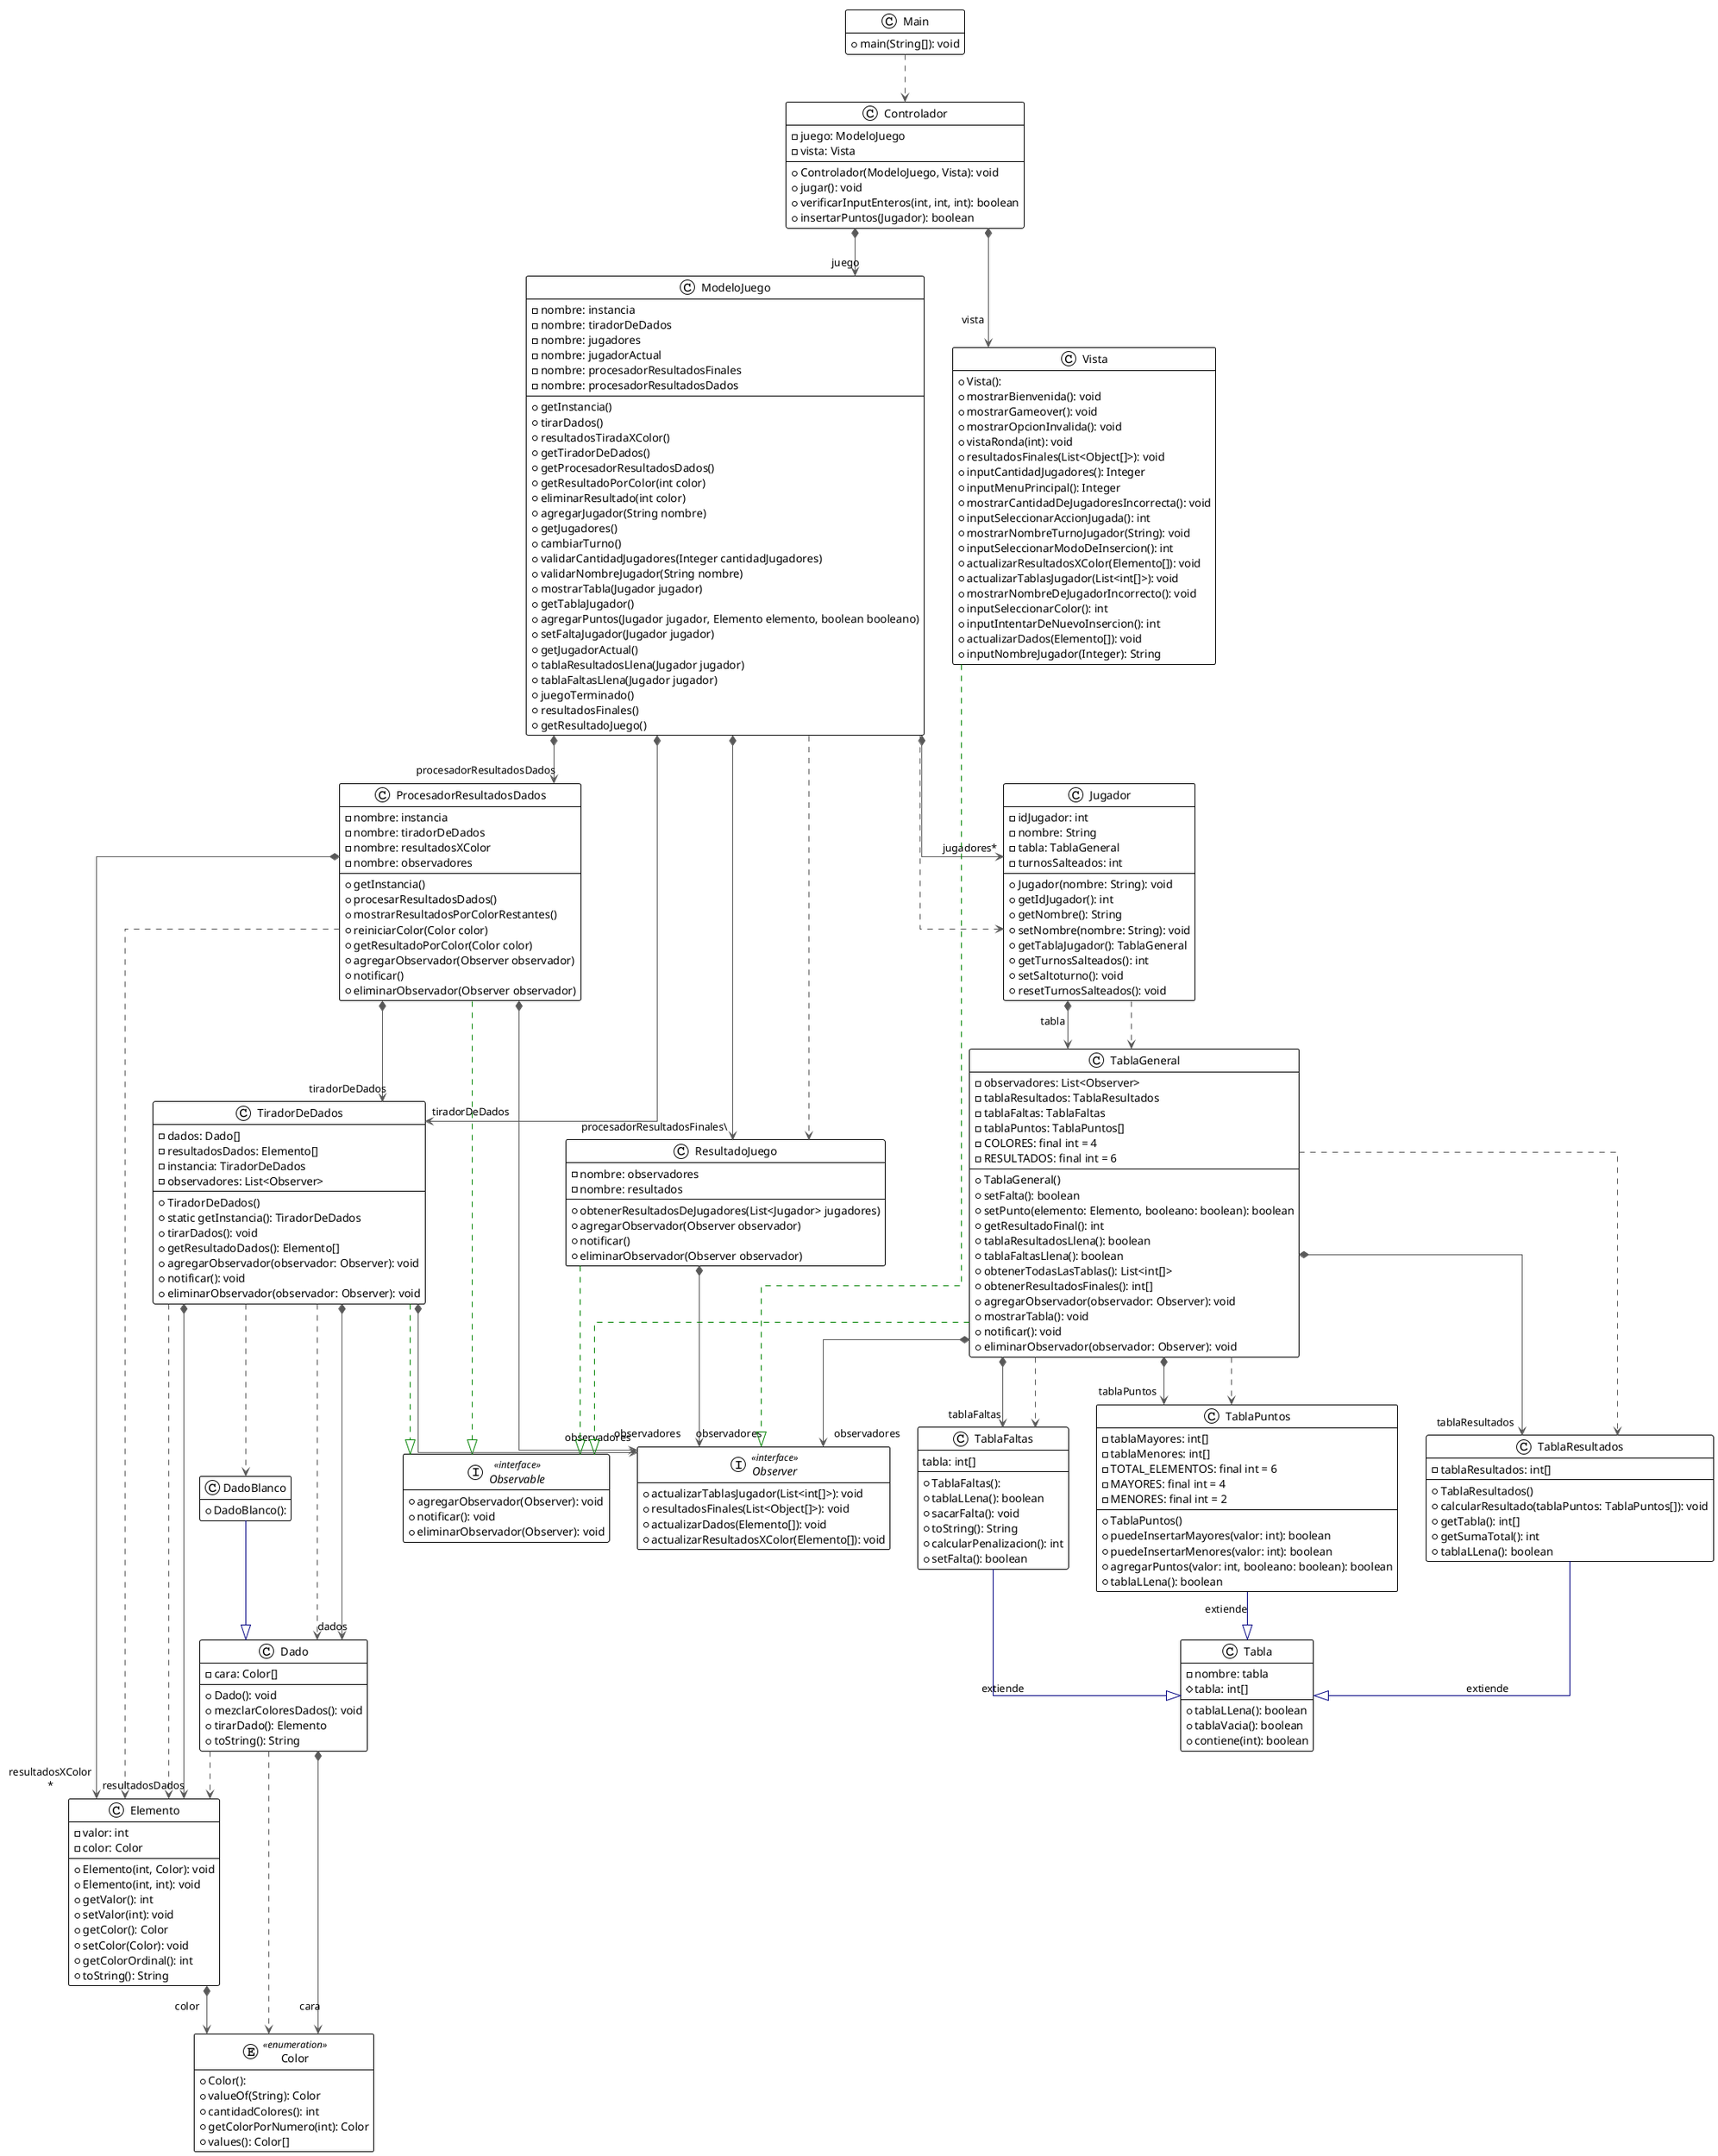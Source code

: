 @startuml

!theme plain
top to bottom direction
skinparam linetype ortho
hide empty members
enum Color << enumeration >> {
  + Color():
  + valueOf(String): Color
  + cantidadColores(): int
  + getColorPorNumero(int): Color
  + values(): Color[]
}
class Controlador {
 - juego: ModeloJuego
 - vista: Vista
 + Controlador(ModeloJuego, Vista): void
 + jugar(): void
 + verificarInputEnteros(int, int, int): boolean
 + insertarPuntos(Jugador): boolean
}
class Dado {
  - cara: Color[]
  + Dado(): void
  + mezclarColoresDados(): void
  + tirarDado(): Elemento
  + toString(): String
  }
class DadoBlanco {
  + DadoBlanco():
}
class Elemento {
  - valor: int
  - color: Color
  + Elemento(int, Color): void
  + Elemento(int, int): void
  + getValor(): int
  + setValor(int): void
  + getColor(): Color
  + setColor(Color): void
  + getColorOrdinal(): int
  + toString(): String
}
class Jugador {
  - idJugador: int
  - nombre: String
  - tabla: TablaGeneral
  - turnosSalteados: int
  + Jugador(nombre: String): void
  + getIdJugador(): int
  + getNombre(): String
  + setNombre(nombre: String): void
  + getTablaJugador(): TablaGeneral
  + getTurnosSalteados(): int
  + setSaltoturno(): void
  + resetTurnosSalteados(): void
}
class Main {
  + main(String[]): void
}
class ModeloJuego {
  - nombre: instancia
  - nombre: tiradorDeDados
  - nombre: jugadores
  - nombre: jugadorActual
  - nombre: procesadorResultadosFinales
  - nombre: procesadorResultadosDados
 + getInstancia()
 + tirarDados()
 + resultadosTiradaXColor()
 + getTiradorDeDados()
 + getProcesadorResultadosDados()
 + getResultadoPorColor(int color)
 + eliminarResultado(int color)
 + agregarJugador(String nombre)
 + getJugadores()
 + cambiarTurno()
 + validarCantidadJugadores(Integer cantidadJugadores)
 + validarNombreJugador(String nombre)
 + mostrarTabla(Jugador jugador)
 + getTablaJugador()
 + agregarPuntos(Jugador jugador, Elemento elemento, boolean booleano)
 + setFaltaJugador(Jugador jugador)
 + getJugadorActual()
 + tablaResultadosLlena(Jugador jugador)
 + tablaFaltasLlena(Jugador jugador)
 + juegoTerminado()
 + resultadosFinales()
 + getResultadoJuego()
}
interface Observable << interface >> {
  + agregarObservador(Observer): void
  + notificar(): void
  + eliminarObservador(Observer): void
}
interface Observer << interface >> {
  + actualizarTablasJugador(List<int[]>): void
  + resultadosFinales(List<Object[]>): void
  + actualizarDados(Elemento[]): void
  + actualizarResultadosXColor(Elemento[]): void
}
class ProcesadorResultadosDados {
  - nombre: instancia
  - nombre: tiradorDeDados
  - nombre: resultadosXColor
  - nombre: observadores
   + getInstancia()
   + procesarResultadosDados()
   + mostrarResultadosPorColorRestantes()
   + reiniciarColor(Color color)
   + getResultadoPorColor(Color color)
   + agregarObservador(Observer observador)
   + notificar()
   + eliminarObservador(Observer observador)
}
class ResultadoJuego {
  - nombre: observadores
  - nombre: resultados
  + obtenerResultadosDeJugadores(List<Jugador> jugadores)
  + agregarObservador(Observer observador)
  + notificar()
  + eliminarObservador(Observer observador)
}
class Tabla {
  - nombre: tabla
  # tabla: int[]
  + tablaLLena(): boolean
  + tablaVacia(): boolean
  + contiene(int): boolean
}
class TablaFaltas {
  + TablaFaltas():
  + tablaLLena(): boolean
  + sacarFalta(): void
  + toString(): String
  + calcularPenalizacion(): int
  + setFalta(): boolean
   tabla: int[]
}
class TablaGeneral {
  - observadores: List<Observer>
  - tablaResultados: TablaResultados
  - tablaFaltas: TablaFaltas
  - tablaPuntos: TablaPuntos[]
  - COLORES: final int = 4
  - RESULTADOS: final int = 6
  + TablaGeneral()
  + setFalta(): boolean
  + setPunto(elemento: Elemento, booleano: boolean): boolean
  + getResultadoFinal(): int
  + tablaResultadosLlena(): boolean
  + tablaFaltasLlena(): boolean
  + obtenerTodasLasTablas(): List<int[]>
  + obtenerResultadosFinales(): int[]
  + agregarObservador(observador: Observer): void
  + mostrarTabla(): void
  + notificar(): void
  + eliminarObservador(observador: Observer): void
}
class TablaPuntos {
  - tablaMayores: int[]
  - tablaMenores: int[]
  - TOTAL_ELEMENTOS: final int = 6
  - MAYORES: final int = 4
  - MENORES: final int = 2
  + TablaPuntos()
  + puedeInsertarMayores(valor: int): boolean
  + puedeInsertarMenores(valor: int): boolean
  + agregarPuntos(valor: int, booleano: boolean): boolean
  + tablaLLena(): boolean
}
class TablaResultados {
  - tablaResultados: int[]
  + TablaResultados()
  + calcularResultado(tablaPuntos: TablaPuntos[]): void
  + getTabla(): int[]
  + getSumaTotal(): int
  + tablaLLena(): boolean
}
class TiradorDeDados {
  - dados: Dado[]
  - resultadosDados: Elemento[]
  - instancia: TiradorDeDados
  - observadores: List<Observer>
  + TiradorDeDados()
  + static getInstancia(): TiradorDeDados
  + tirarDados(): void
  + getResultadoDados(): Elemento[]
  + agregarObservador(observador: Observer): void
  + notificar(): void
  + eliminarObservador(observador: Observer): void
}
class Vista {
  + Vista():
  + mostrarBienvenida(): void
  + mostrarGameover(): void
  + mostrarOpcionInvalida(): void
  + vistaRonda(int): void
  + resultadosFinales(List<Object[]>): void
  + inputCantidadJugadores(): Integer
  + inputMenuPrincipal(): Integer
  + mostrarCantidadDeJugadoresIncorrecta(): void
  + inputSeleccionarAccionJugada(): int
  + mostrarNombreTurnoJugador(String): void
  + inputSeleccionarModoDeInsercion(): int
  + actualizarResultadosXColor(Elemento[]): void
  + actualizarTablasJugador(List<int[]>): void
  + mostrarNombreDeJugadorIncorrecto(): void
  + inputSeleccionarColor(): int
  + inputIntentarDeNuevoInsercion(): int
  + actualizarDados(Elemento[]): void
  + inputNombreJugador(Integer): String
}

Controlador               " " *-[#595959,plain]-> "juego" ModeloJuego
Controlador               " " *-[#595959,plain]-> "vista\n" Vista
Dado                       -[#595959,dashed]->  Color
Dado                      " " *-[#595959,plain]-> "cara\n" Color
Dado                       -[#595959,dashed]->  Elemento
DadoBlanco                 -[#000082,plain]-^  Dado
Elemento                  " " *-[#595959,plain]-> "color\n" Color
Jugador                   " " *-[#595959,plain]-> "tabla\n" TablaGeneral
Jugador                    -[#595959,dashed]->  TablaGeneral
Main                       -[#595959,dashed]->  Controlador
ModeloJuego               " " *-[#595959,plain]-> "jugadores*" Jugador
ModeloJuego                -[#595959,dashed]->  Jugador
ModeloJuego               " " *-[#595959,plain]-> "procesadorResultadosDados" ProcesadorResultadosDados
ModeloJuego               " " *-[#595959,plain]-> "procesadorResultadosFinales\" ResultadoJuego
ModeloJuego                -[#595959,dashed]->  ResultadoJuego
ModeloJuego               " " *-[#595959,plain]-> "tiradorDeDados" TiradorDeDados
ProcesadorResultadosDados " " *-[#595959,plain]-> "resultadosXColor\n*" Elemento
ProcesadorResultadosDados  -[#595959,dashed]->  Elemento
ProcesadorResultadosDados  -[#008200,dashed]-^  Observable
ProcesadorResultadosDados " " *-[#595959,plain]-> "observadores" Observer
ProcesadorResultadosDados " " *-[#595959,plain]-> "tiradorDeDados" TiradorDeDados
ResultadoJuego             -[#008200,dashed]-^  Observable
ResultadoJuego            " " *-[#595959,plain]-> "observadores" Observer
TablaFaltas                -[#000082,plain]-^  Tabla    :"extiende"
TablaGeneral               -[#008200,dashed]-^  Observable
TablaGeneral              " " *-[#595959,plain]-> "observadores" Observer
TablaGeneral              " " *-[#595959,plain]-> "tablaFaltas" TablaFaltas
TablaGeneral               -[#595959,dashed]->  TablaFaltas
TablaGeneral              " " *-[#595959,plain]-> "tablaPuntos" TablaPuntos
TablaGeneral               -[#595959,dashed]->  TablaPuntos
TablaGeneral               -[#595959,dashed]->  TablaResultados
TablaGeneral              " " *-[#595959,plain]-> "tablaResultados" TablaResultados
TablaPuntos                -[#000082,plain]-^  Tabla      :"extiende"
TablaResultados            -[#000082,plain]-^  Tabla     :"extiende"
TiradorDeDados             -[#595959,dashed]->  Dado
TiradorDeDados            " " *-[#595959,plain]-> "dados" Dado
TiradorDeDados             -[#595959,dashed]->  DadoBlanco
TiradorDeDados             -[#595959,dashed]->  Elemento
TiradorDeDados            " " *-[#595959,plain]-> "resultadosDados" Elemento
TiradorDeDados             -[#008200,dashed]-^  Observable
TiradorDeDados            " " *-[#595959,plain]-> "observadores" Observer
Vista                      -[#008200,dashed]-^  Observer
@enduml
